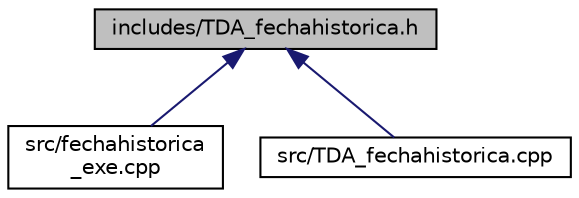 digraph "includes/TDA_fechahistorica.h"
{
  edge [fontname="Helvetica",fontsize="10",labelfontname="Helvetica",labelfontsize="10"];
  node [fontname="Helvetica",fontsize="10",shape=record];
  Node1 [label="includes/TDA_fechahistorica.h",height=0.2,width=0.4,color="black", fillcolor="grey75", style="filled", fontcolor="black"];
  Node1 -> Node2 [dir="back",color="midnightblue",fontsize="10",style="solid"];
  Node2 [label="src/fechahistorica\l_exe.cpp",height=0.2,width=0.4,color="black", fillcolor="white", style="filled",URL="$fechahistorica__exe_8cpp.html"];
  Node1 -> Node3 [dir="back",color="midnightblue",fontsize="10",style="solid"];
  Node3 [label="src/TDA_fechahistorica.cpp",height=0.2,width=0.4,color="black", fillcolor="white", style="filled",URL="$TDA__fechahistorica_8cpp.html"];
}
